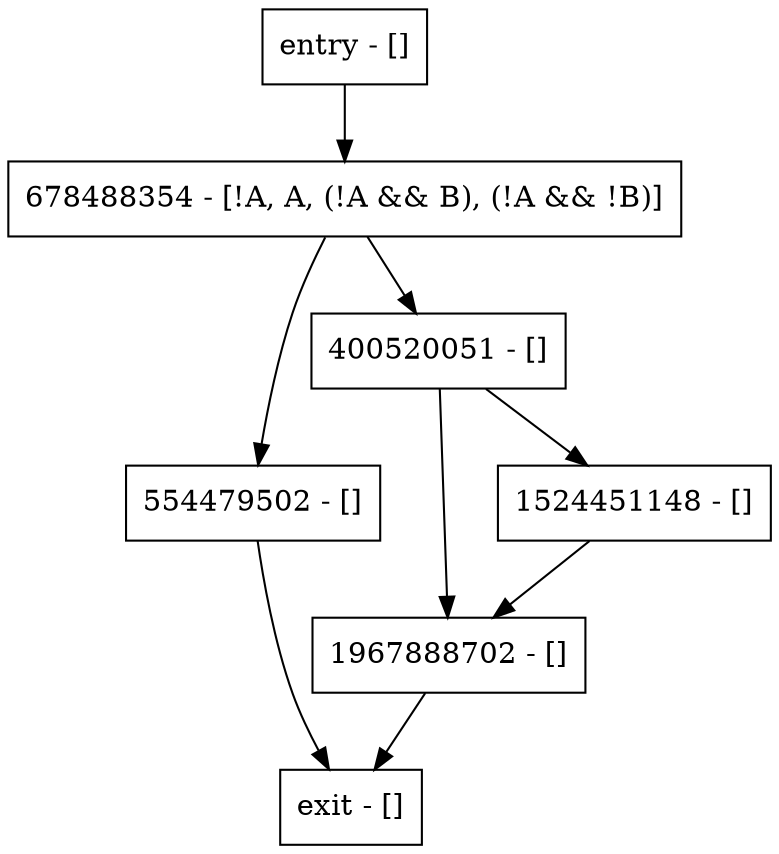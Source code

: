 digraph main {
node [shape=record];
entry [label="entry - []"];
exit [label="exit - []"];
1967888702 [label="1967888702 - []"];
678488354 [label="678488354 - [!A, A, (!A && B), (!A && !B)]"];
1524451148 [label="1524451148 - []"];
554479502 [label="554479502 - []"];
400520051 [label="400520051 - []"];
entry;
exit;
entry -> 678488354;
1967888702 -> exit;
678488354 -> 554479502;
678488354 -> 400520051;
1524451148 -> 1967888702;
554479502 -> exit;
400520051 -> 1967888702;
400520051 -> 1524451148;
}
